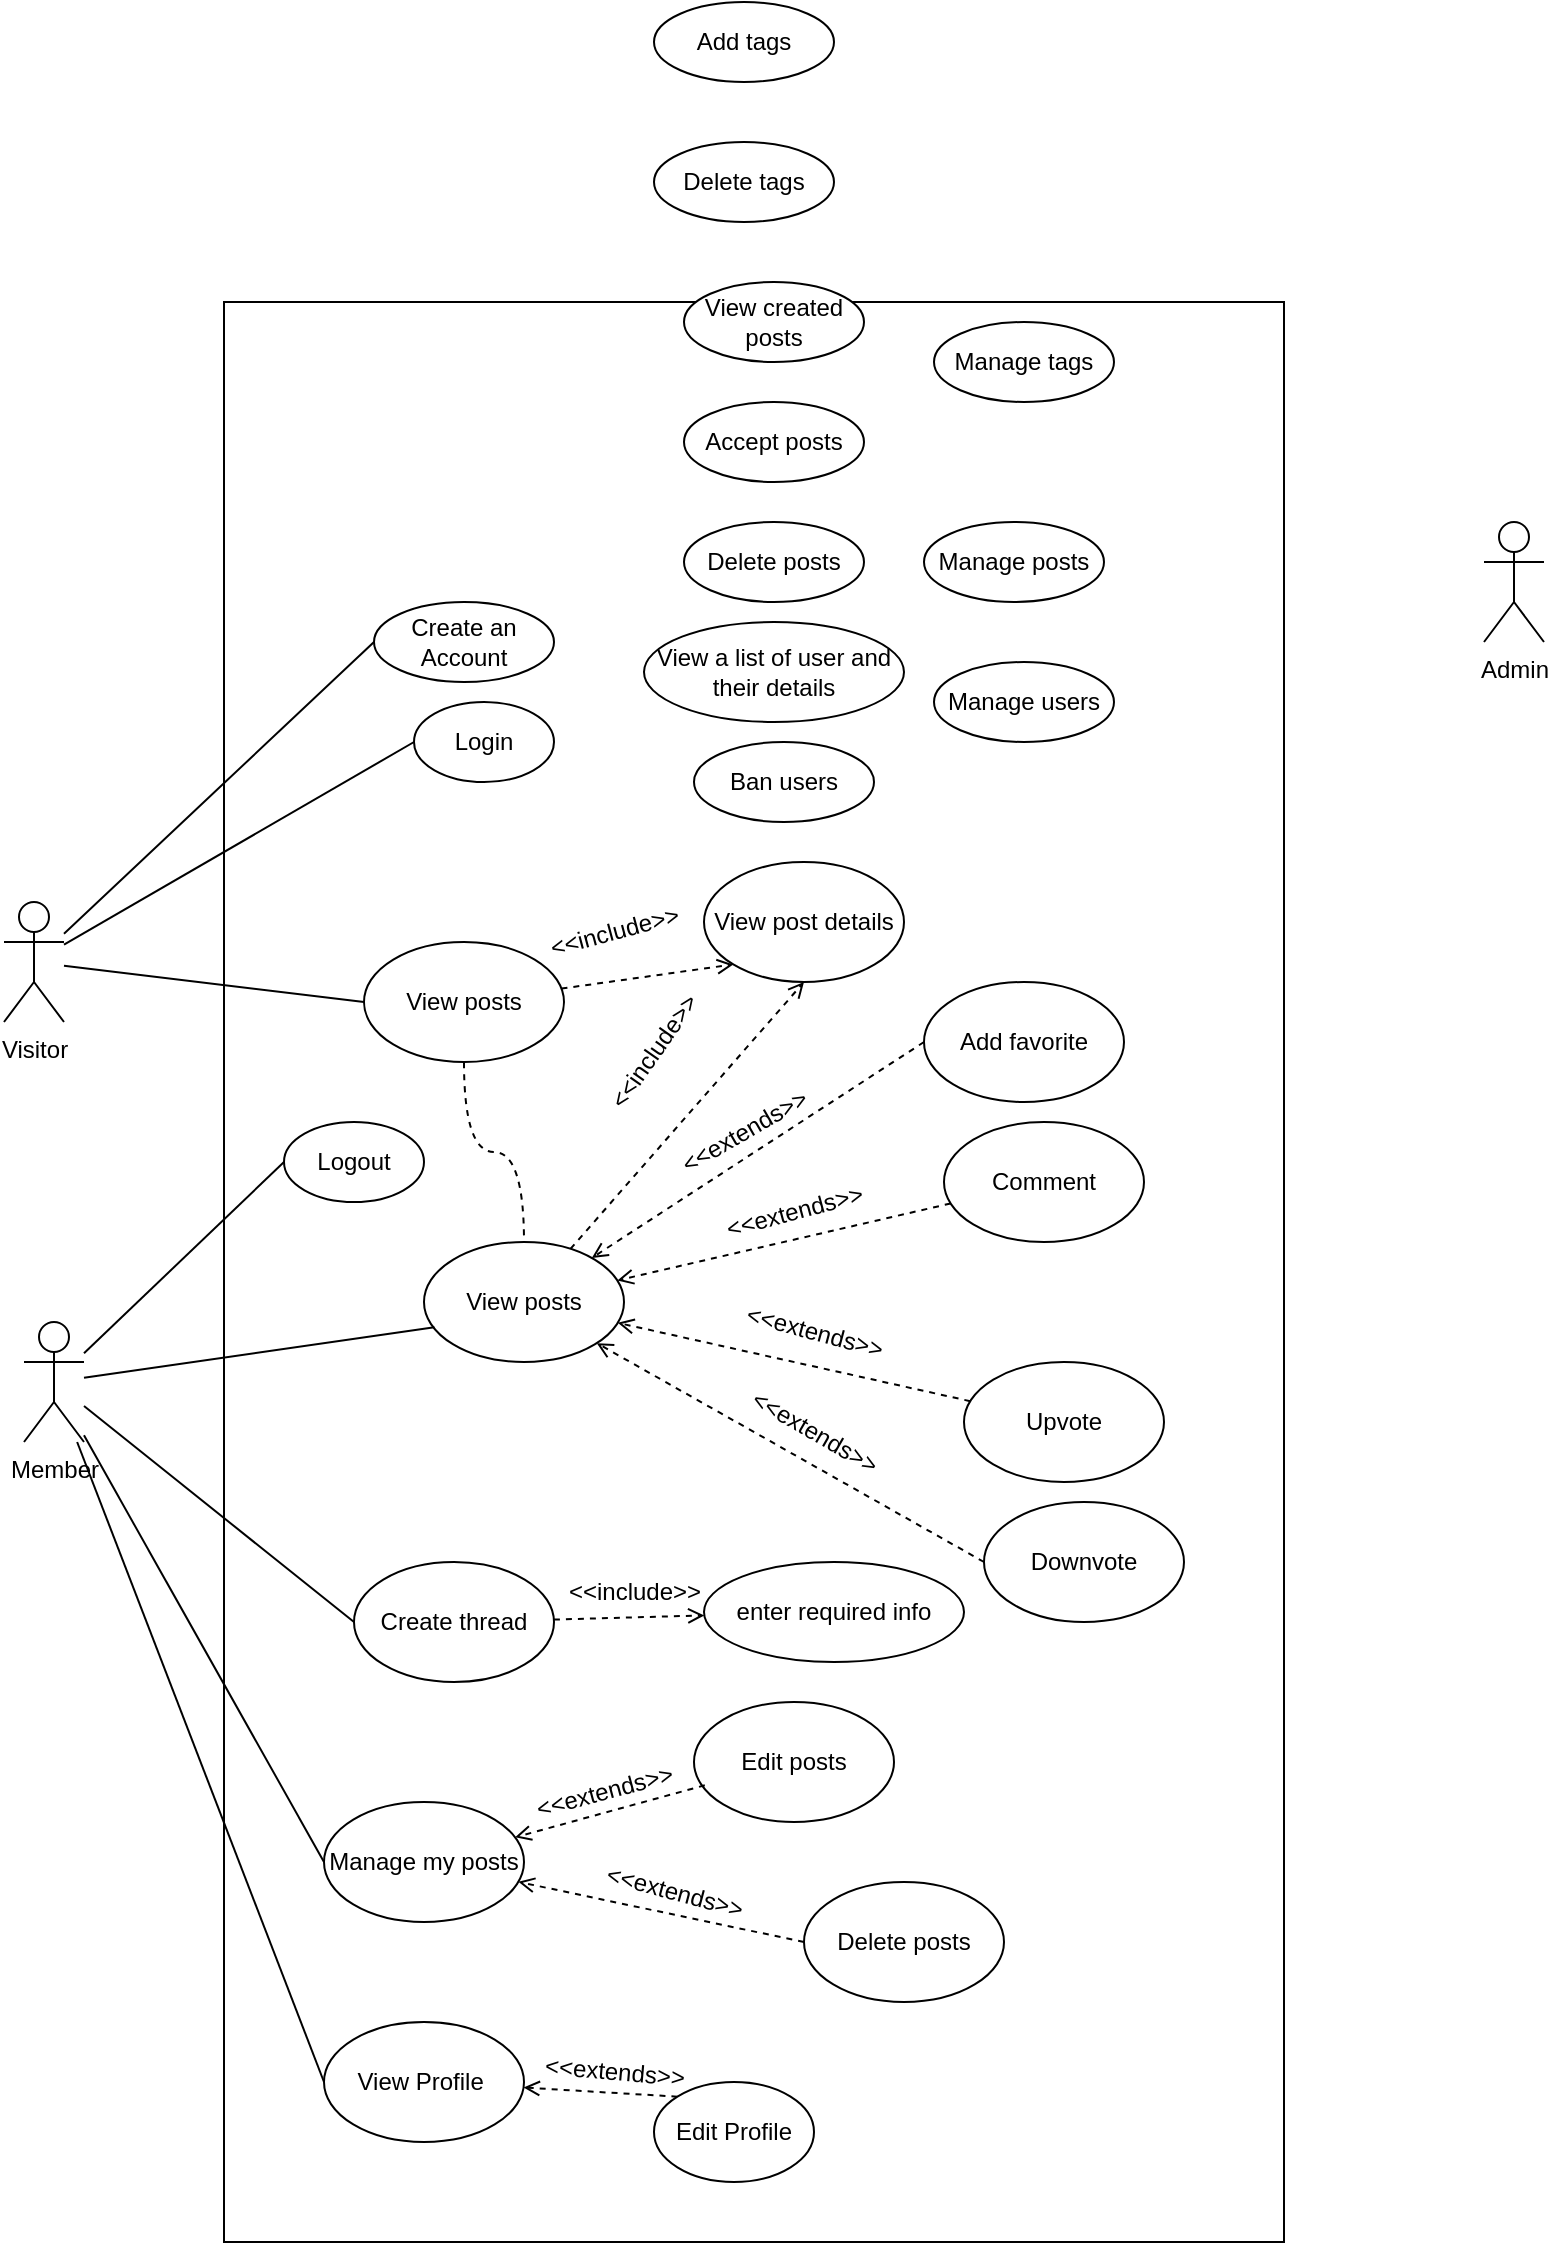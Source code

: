 <mxfile version="24.8.0">
  <diagram name="Trang-1" id="h1iMuyx2vo7tg9_zRuOv">
    <mxGraphModel dx="1300" dy="1869" grid="1" gridSize="10" guides="1" tooltips="1" connect="1" arrows="1" fold="1" page="1" pageScale="1" pageWidth="827" pageHeight="1169" math="0" shadow="0">
      <root>
        <mxCell id="0" />
        <mxCell id="1" parent="0" />
        <mxCell id="LnjJ8S02E94sQUpCKak5-77" value="" style="rounded=0;whiteSpace=wrap;html=1;" parent="1" vertex="1">
          <mxGeometry x="160" y="120" width="530" height="970" as="geometry" />
        </mxCell>
        <mxCell id="LnjJ8S02E94sQUpCKak5-37" style="rounded=0;orthogonalLoop=1;jettySize=auto;html=1;entryX=0;entryY=0.5;entryDx=0;entryDy=0;endArrow=none;endFill=0;" parent="1" source="LnjJ8S02E94sQUpCKak5-1" target="LnjJ8S02E94sQUpCKak5-3" edge="1">
          <mxGeometry relative="1" as="geometry" />
        </mxCell>
        <mxCell id="LnjJ8S02E94sQUpCKak5-38" style="rounded=0;orthogonalLoop=1;jettySize=auto;html=1;entryX=0;entryY=0.5;entryDx=0;entryDy=0;endArrow=none;endFill=0;" parent="1" source="LnjJ8S02E94sQUpCKak5-1" target="LnjJ8S02E94sQUpCKak5-4" edge="1">
          <mxGeometry relative="1" as="geometry" />
        </mxCell>
        <mxCell id="LnjJ8S02E94sQUpCKak5-39" style="rounded=0;orthogonalLoop=1;jettySize=auto;html=1;entryX=0;entryY=0.5;entryDx=0;entryDy=0;endArrow=none;endFill=0;" parent="1" source="LnjJ8S02E94sQUpCKak5-1" target="LnjJ8S02E94sQUpCKak5-2" edge="1">
          <mxGeometry relative="1" as="geometry" />
        </mxCell>
        <mxCell id="LnjJ8S02E94sQUpCKak5-1" value="Visitor" style="shape=umlActor;verticalLabelPosition=bottom;verticalAlign=top;html=1;outlineConnect=0;" parent="1" vertex="1">
          <mxGeometry x="50" y="420" width="30" height="60" as="geometry" />
        </mxCell>
        <mxCell id="LnjJ8S02E94sQUpCKak5-2" value="Create an Account" style="ellipse;whiteSpace=wrap;html=1;" parent="1" vertex="1">
          <mxGeometry x="235" y="270" width="90" height="40" as="geometry" />
        </mxCell>
        <mxCell id="LnjJ8S02E94sQUpCKak5-3" value="Login" style="ellipse;whiteSpace=wrap;html=1;" parent="1" vertex="1">
          <mxGeometry x="255" y="320" width="70" height="40" as="geometry" />
        </mxCell>
        <mxCell id="LnjJ8S02E94sQUpCKak5-45" style="rounded=0;orthogonalLoop=1;jettySize=auto;html=1;entryX=0;entryY=1;entryDx=0;entryDy=0;endArrow=open;endFill=0;dashed=1;" parent="1" source="LnjJ8S02E94sQUpCKak5-4" target="LnjJ8S02E94sQUpCKak5-18" edge="1">
          <mxGeometry relative="1" as="geometry" />
        </mxCell>
        <mxCell id="LnjJ8S02E94sQUpCKak5-60" style="edgeStyle=orthogonalEdgeStyle;rounded=0;orthogonalLoop=1;jettySize=auto;html=1;curved=1;endArrow=none;endFill=0;dashed=1;" parent="1" source="LnjJ8S02E94sQUpCKak5-4" target="LnjJ8S02E94sQUpCKak5-17" edge="1">
          <mxGeometry relative="1" as="geometry" />
        </mxCell>
        <mxCell id="LnjJ8S02E94sQUpCKak5-4" value="View posts" style="ellipse;whiteSpace=wrap;html=1;" parent="1" vertex="1">
          <mxGeometry x="230" y="440" width="100" height="60" as="geometry" />
        </mxCell>
        <mxCell id="LnjJ8S02E94sQUpCKak5-5" value="Add favorite" style="ellipse;whiteSpace=wrap;html=1;" parent="1" vertex="1">
          <mxGeometry x="510" y="460" width="100" height="60" as="geometry" />
        </mxCell>
        <mxCell id="LnjJ8S02E94sQUpCKak5-10" value="Comment" style="ellipse;whiteSpace=wrap;html=1;" parent="1" vertex="1">
          <mxGeometry x="520" y="530" width="100" height="60" as="geometry" />
        </mxCell>
        <mxCell id="LnjJ8S02E94sQUpCKak5-11" value="Upvote" style="ellipse;whiteSpace=wrap;html=1;" parent="1" vertex="1">
          <mxGeometry x="530" y="650" width="100" height="60" as="geometry" />
        </mxCell>
        <mxCell id="LnjJ8S02E94sQUpCKak5-48" style="rounded=0;orthogonalLoop=1;jettySize=auto;html=1;endArrow=open;endFill=0;dashed=1;" parent="1" source="LnjJ8S02E94sQUpCKak5-12" target="LnjJ8S02E94sQUpCKak5-13" edge="1">
          <mxGeometry relative="1" as="geometry" />
        </mxCell>
        <mxCell id="LnjJ8S02E94sQUpCKak5-12" value="Create thread" style="ellipse;whiteSpace=wrap;html=1;" parent="1" vertex="1">
          <mxGeometry x="225" y="750" width="100" height="60" as="geometry" />
        </mxCell>
        <mxCell id="LnjJ8S02E94sQUpCKak5-13" value="enter required info" style="ellipse;whiteSpace=wrap;html=1;" parent="1" vertex="1">
          <mxGeometry x="400" y="750" width="130" height="50" as="geometry" />
        </mxCell>
        <mxCell id="LnjJ8S02E94sQUpCKak5-14" value="Delete posts" style="ellipse;whiteSpace=wrap;html=1;" parent="1" vertex="1">
          <mxGeometry x="450" y="910" width="100" height="60" as="geometry" />
        </mxCell>
        <mxCell id="LnjJ8S02E94sQUpCKak5-15" value="Edit posts" style="ellipse;whiteSpace=wrap;html=1;" parent="1" vertex="1">
          <mxGeometry x="395" y="820" width="100" height="60" as="geometry" />
        </mxCell>
        <mxCell id="LnjJ8S02E94sQUpCKak5-28" style="rounded=0;orthogonalLoop=1;jettySize=auto;html=1;endArrow=open;endFill=0;dashed=1;exitX=0;exitY=0.5;exitDx=0;exitDy=0;" parent="1" source="LnjJ8S02E94sQUpCKak5-5" target="LnjJ8S02E94sQUpCKak5-17" edge="1">
          <mxGeometry relative="1" as="geometry" />
        </mxCell>
        <mxCell id="LnjJ8S02E94sQUpCKak5-29" style="rounded=0;orthogonalLoop=1;jettySize=auto;html=1;endArrow=open;endFill=0;dashed=1;" parent="1" source="LnjJ8S02E94sQUpCKak5-10" target="LnjJ8S02E94sQUpCKak5-17" edge="1">
          <mxGeometry relative="1" as="geometry" />
        </mxCell>
        <mxCell id="LnjJ8S02E94sQUpCKak5-30" style="rounded=0;orthogonalLoop=1;jettySize=auto;html=1;endArrow=open;endFill=0;dashed=1;" parent="1" source="LnjJ8S02E94sQUpCKak5-11" target="LnjJ8S02E94sQUpCKak5-17" edge="1">
          <mxGeometry relative="1" as="geometry" />
        </mxCell>
        <mxCell id="LnjJ8S02E94sQUpCKak5-47" style="rounded=0;orthogonalLoop=1;jettySize=auto;html=1;endArrow=open;endFill=0;dashed=1;exitX=0;exitY=0.5;exitDx=0;exitDy=0;" parent="1" source="LnjJ8S02E94sQUpCKak5-31" target="LnjJ8S02E94sQUpCKak5-17" edge="1">
          <mxGeometry relative="1" as="geometry" />
        </mxCell>
        <mxCell id="LnjJ8S02E94sQUpCKak5-59" style="rounded=0;orthogonalLoop=1;jettySize=auto;html=1;entryX=0.5;entryY=1;entryDx=0;entryDy=0;dashed=1;endArrow=open;endFill=0;" parent="1" source="LnjJ8S02E94sQUpCKak5-17" target="LnjJ8S02E94sQUpCKak5-18" edge="1">
          <mxGeometry relative="1" as="geometry" />
        </mxCell>
        <mxCell id="LnjJ8S02E94sQUpCKak5-17" value="View posts" style="ellipse;whiteSpace=wrap;html=1;" parent="1" vertex="1">
          <mxGeometry x="260" y="590" width="100" height="60" as="geometry" />
        </mxCell>
        <mxCell id="LnjJ8S02E94sQUpCKak5-18" value="View post details" style="ellipse;whiteSpace=wrap;html=1;" parent="1" vertex="1">
          <mxGeometry x="400" y="400" width="100" height="60" as="geometry" />
        </mxCell>
        <mxCell id="LnjJ8S02E94sQUpCKak5-40" style="rounded=0;orthogonalLoop=1;jettySize=auto;html=1;entryX=0;entryY=0.5;entryDx=0;entryDy=0;endArrow=none;endFill=0;" parent="1" source="LnjJ8S02E94sQUpCKak5-19" target="LnjJ8S02E94sQUpCKak5-27" edge="1">
          <mxGeometry relative="1" as="geometry" />
        </mxCell>
        <mxCell id="LnjJ8S02E94sQUpCKak5-42" style="rounded=0;orthogonalLoop=1;jettySize=auto;html=1;entryX=0;entryY=0.5;entryDx=0;entryDy=0;endArrow=none;endFill=0;" parent="1" source="LnjJ8S02E94sQUpCKak5-19" target="LnjJ8S02E94sQUpCKak5-12" edge="1">
          <mxGeometry relative="1" as="geometry" />
        </mxCell>
        <mxCell id="LnjJ8S02E94sQUpCKak5-43" style="rounded=0;orthogonalLoop=1;jettySize=auto;html=1;entryX=0;entryY=0.5;entryDx=0;entryDy=0;endArrow=none;endFill=0;" parent="1" source="LnjJ8S02E94sQUpCKak5-19" target="LnjJ8S02E94sQUpCKak5-32" edge="1">
          <mxGeometry relative="1" as="geometry" />
        </mxCell>
        <mxCell id="LnjJ8S02E94sQUpCKak5-44" style="rounded=0;orthogonalLoop=1;jettySize=auto;html=1;entryX=0;entryY=0.5;entryDx=0;entryDy=0;endArrow=none;endFill=0;" parent="1" source="LnjJ8S02E94sQUpCKak5-19" target="LnjJ8S02E94sQUpCKak5-34" edge="1">
          <mxGeometry relative="1" as="geometry" />
        </mxCell>
        <mxCell id="LnjJ8S02E94sQUpCKak5-19" value="Member" style="shape=umlActor;verticalLabelPosition=bottom;verticalAlign=top;html=1;outlineConnect=0;" parent="1" vertex="1">
          <mxGeometry x="60" y="630" width="30" height="60" as="geometry" />
        </mxCell>
        <mxCell id="LnjJ8S02E94sQUpCKak5-27" value="Logout" style="ellipse;whiteSpace=wrap;html=1;" parent="1" vertex="1">
          <mxGeometry x="190" y="530" width="70" height="40" as="geometry" />
        </mxCell>
        <mxCell id="LnjJ8S02E94sQUpCKak5-31" value="Downvote" style="ellipse;whiteSpace=wrap;html=1;" parent="1" vertex="1">
          <mxGeometry x="540" y="720" width="100" height="60" as="geometry" />
        </mxCell>
        <mxCell id="LnjJ8S02E94sQUpCKak5-52" style="rounded=0;orthogonalLoop=1;jettySize=auto;html=1;endArrow=open;endFill=0;dashed=1;exitX=0;exitY=0.5;exitDx=0;exitDy=0;" parent="1" source="LnjJ8S02E94sQUpCKak5-14" target="LnjJ8S02E94sQUpCKak5-32" edge="1">
          <mxGeometry relative="1" as="geometry" />
        </mxCell>
        <mxCell id="LnjJ8S02E94sQUpCKak5-32" value="Manage my posts" style="ellipse;whiteSpace=wrap;html=1;" parent="1" vertex="1">
          <mxGeometry x="210" y="870" width="100" height="60" as="geometry" />
        </mxCell>
        <mxCell id="LnjJ8S02E94sQUpCKak5-53" style="rounded=0;orthogonalLoop=1;jettySize=auto;html=1;endArrow=open;endFill=0;dashed=1;exitX=0;exitY=0;exitDx=0;exitDy=0;" parent="1" source="LnjJ8S02E94sQUpCKak5-36" target="LnjJ8S02E94sQUpCKak5-34" edge="1">
          <mxGeometry relative="1" as="geometry" />
        </mxCell>
        <mxCell id="LnjJ8S02E94sQUpCKak5-34" value="View Profile&amp;nbsp;" style="ellipse;whiteSpace=wrap;html=1;" parent="1" vertex="1">
          <mxGeometry x="210" y="980" width="100" height="60" as="geometry" />
        </mxCell>
        <mxCell id="LnjJ8S02E94sQUpCKak5-36" value="Edit Profile" style="ellipse;whiteSpace=wrap;html=1;" parent="1" vertex="1">
          <mxGeometry x="375" y="1010" width="80" height="50" as="geometry" />
        </mxCell>
        <mxCell id="LnjJ8S02E94sQUpCKak5-41" style="rounded=0;orthogonalLoop=1;jettySize=auto;html=1;entryX=0.052;entryY=0.71;entryDx=0;entryDy=0;entryPerimeter=0;endArrow=none;endFill=0;" parent="1" source="LnjJ8S02E94sQUpCKak5-19" target="LnjJ8S02E94sQUpCKak5-17" edge="1">
          <mxGeometry relative="1" as="geometry" />
        </mxCell>
        <mxCell id="LnjJ8S02E94sQUpCKak5-51" style="rounded=0;orthogonalLoop=1;jettySize=auto;html=1;endArrow=open;endFill=0;dashed=1;exitX=0.054;exitY=0.694;exitDx=0;exitDy=0;exitPerimeter=0;" parent="1" source="LnjJ8S02E94sQUpCKak5-15" target="LnjJ8S02E94sQUpCKak5-32" edge="1">
          <mxGeometry relative="1" as="geometry" />
        </mxCell>
        <mxCell id="LnjJ8S02E94sQUpCKak5-54" value="&amp;lt;&amp;lt;include&amp;gt;&amp;gt;" style="text;html=1;align=center;verticalAlign=middle;resizable=0;points=[];autosize=1;strokeColor=none;fillColor=none;rotation=-15;" parent="1" vertex="1">
          <mxGeometry x="310" y="420" width="90" height="30" as="geometry" />
        </mxCell>
        <mxCell id="LnjJ8S02E94sQUpCKak5-56" value="&amp;lt;&amp;lt;include&amp;gt;&amp;gt;" style="text;html=1;align=center;verticalAlign=middle;resizable=0;points=[];autosize=1;strokeColor=none;fillColor=none;rotation=-55;" parent="1" vertex="1">
          <mxGeometry x="330" y="480" width="90" height="30" as="geometry" />
        </mxCell>
        <mxCell id="LnjJ8S02E94sQUpCKak5-61" value="&amp;lt;&amp;lt;extends&amp;gt;&amp;gt;" style="text;html=1;align=center;verticalAlign=middle;resizable=0;points=[];autosize=1;strokeColor=none;fillColor=none;rotation=-30;" parent="1" vertex="1">
          <mxGeometry x="375" y="520" width="90" height="30" as="geometry" />
        </mxCell>
        <mxCell id="LnjJ8S02E94sQUpCKak5-62" value="&amp;lt;&amp;lt;extends&amp;gt;&amp;gt;" style="text;html=1;align=center;verticalAlign=middle;resizable=0;points=[];autosize=1;strokeColor=none;fillColor=none;rotation=-15;" parent="1" vertex="1">
          <mxGeometry x="400" y="560" width="90" height="30" as="geometry" />
        </mxCell>
        <mxCell id="LnjJ8S02E94sQUpCKak5-63" value="&amp;lt;&amp;lt;extends&amp;gt;&amp;gt;" style="text;html=1;align=center;verticalAlign=middle;resizable=0;points=[];autosize=1;strokeColor=none;fillColor=none;rotation=15;" parent="1" vertex="1">
          <mxGeometry x="410" y="620" width="90" height="30" as="geometry" />
        </mxCell>
        <mxCell id="LnjJ8S02E94sQUpCKak5-64" value="&amp;lt;&amp;lt;extends&amp;gt;&amp;gt;" style="text;html=1;align=center;verticalAlign=middle;resizable=0;points=[];autosize=1;strokeColor=none;fillColor=none;rotation=30;" parent="1" vertex="1">
          <mxGeometry x="410" y="670" width="90" height="30" as="geometry" />
        </mxCell>
        <mxCell id="LnjJ8S02E94sQUpCKak5-65" value="&amp;lt;&amp;lt;include&amp;gt;&amp;gt;" style="text;html=1;align=center;verticalAlign=middle;resizable=0;points=[];autosize=1;strokeColor=none;fillColor=none;rotation=0;" parent="1" vertex="1">
          <mxGeometry x="320" y="750" width="90" height="30" as="geometry" />
        </mxCell>
        <mxCell id="LnjJ8S02E94sQUpCKak5-73" value="&amp;lt;&amp;lt;extends&amp;gt;&amp;gt;" style="text;html=1;align=center;verticalAlign=middle;resizable=0;points=[];autosize=1;strokeColor=none;fillColor=none;rotation=-15;" parent="1" vertex="1">
          <mxGeometry x="305" y="850" width="90" height="30" as="geometry" />
        </mxCell>
        <mxCell id="LnjJ8S02E94sQUpCKak5-74" value="&amp;lt;&amp;lt;extends&amp;gt;&amp;gt;" style="text;html=1;align=center;verticalAlign=middle;resizable=0;points=[];autosize=1;strokeColor=none;fillColor=none;rotation=15;" parent="1" vertex="1">
          <mxGeometry x="340" y="900" width="90" height="30" as="geometry" />
        </mxCell>
        <mxCell id="LnjJ8S02E94sQUpCKak5-75" value="&amp;lt;&amp;lt;extends&amp;gt;&amp;gt;" style="text;html=1;align=center;verticalAlign=middle;resizable=0;points=[];autosize=1;strokeColor=none;fillColor=none;rotation=5;" parent="1" vertex="1">
          <mxGeometry x="310" y="990" width="90" height="30" as="geometry" />
        </mxCell>
        <mxCell id="BU2_-BXgg7wCJHALMrLG-1" value="Admin" style="shape=umlActor;verticalLabelPosition=bottom;verticalAlign=top;html=1;outlineConnect=0;" vertex="1" parent="1">
          <mxGeometry x="790" y="230" width="30" height="60" as="geometry" />
        </mxCell>
        <mxCell id="BU2_-BXgg7wCJHALMrLG-2" value="Manage posts" style="ellipse;whiteSpace=wrap;html=1;" vertex="1" parent="1">
          <mxGeometry x="510" y="230" width="90" height="40" as="geometry" />
        </mxCell>
        <mxCell id="BU2_-BXgg7wCJHALMrLG-3" value="Manage users" style="ellipse;whiteSpace=wrap;html=1;" vertex="1" parent="1">
          <mxGeometry x="515" y="300" width="90" height="40" as="geometry" />
        </mxCell>
        <mxCell id="BU2_-BXgg7wCJHALMrLG-5" value="Manage tags" style="ellipse;whiteSpace=wrap;html=1;" vertex="1" parent="1">
          <mxGeometry x="515" y="130" width="90" height="40" as="geometry" />
        </mxCell>
        <mxCell id="BU2_-BXgg7wCJHALMrLG-6" value="Delete posts" style="ellipse;whiteSpace=wrap;html=1;" vertex="1" parent="1">
          <mxGeometry x="390" y="230" width="90" height="40" as="geometry" />
        </mxCell>
        <mxCell id="BU2_-BXgg7wCJHALMrLG-9" value="Add tags" style="ellipse;whiteSpace=wrap;html=1;" vertex="1" parent="1">
          <mxGeometry x="375" y="-30" width="90" height="40" as="geometry" />
        </mxCell>
        <mxCell id="BU2_-BXgg7wCJHALMrLG-10" value="Delete tags" style="ellipse;whiteSpace=wrap;html=1;" vertex="1" parent="1">
          <mxGeometry x="375" y="40" width="90" height="40" as="geometry" />
        </mxCell>
        <mxCell id="BU2_-BXgg7wCJHALMrLG-11" value="Ban users" style="ellipse;whiteSpace=wrap;html=1;" vertex="1" parent="1">
          <mxGeometry x="395" y="340" width="90" height="40" as="geometry" />
        </mxCell>
        <mxCell id="BU2_-BXgg7wCJHALMrLG-12" value="View created posts" style="ellipse;whiteSpace=wrap;html=1;" vertex="1" parent="1">
          <mxGeometry x="390" y="110" width="90" height="40" as="geometry" />
        </mxCell>
        <mxCell id="BU2_-BXgg7wCJHALMrLG-13" value="Accept posts" style="ellipse;whiteSpace=wrap;html=1;" vertex="1" parent="1">
          <mxGeometry x="390" y="170" width="90" height="40" as="geometry" />
        </mxCell>
        <mxCell id="BU2_-BXgg7wCJHALMrLG-14" value="View a list of user and their details" style="ellipse;whiteSpace=wrap;html=1;" vertex="1" parent="1">
          <mxGeometry x="370" y="280" width="130" height="50" as="geometry" />
        </mxCell>
      </root>
    </mxGraphModel>
  </diagram>
</mxfile>
